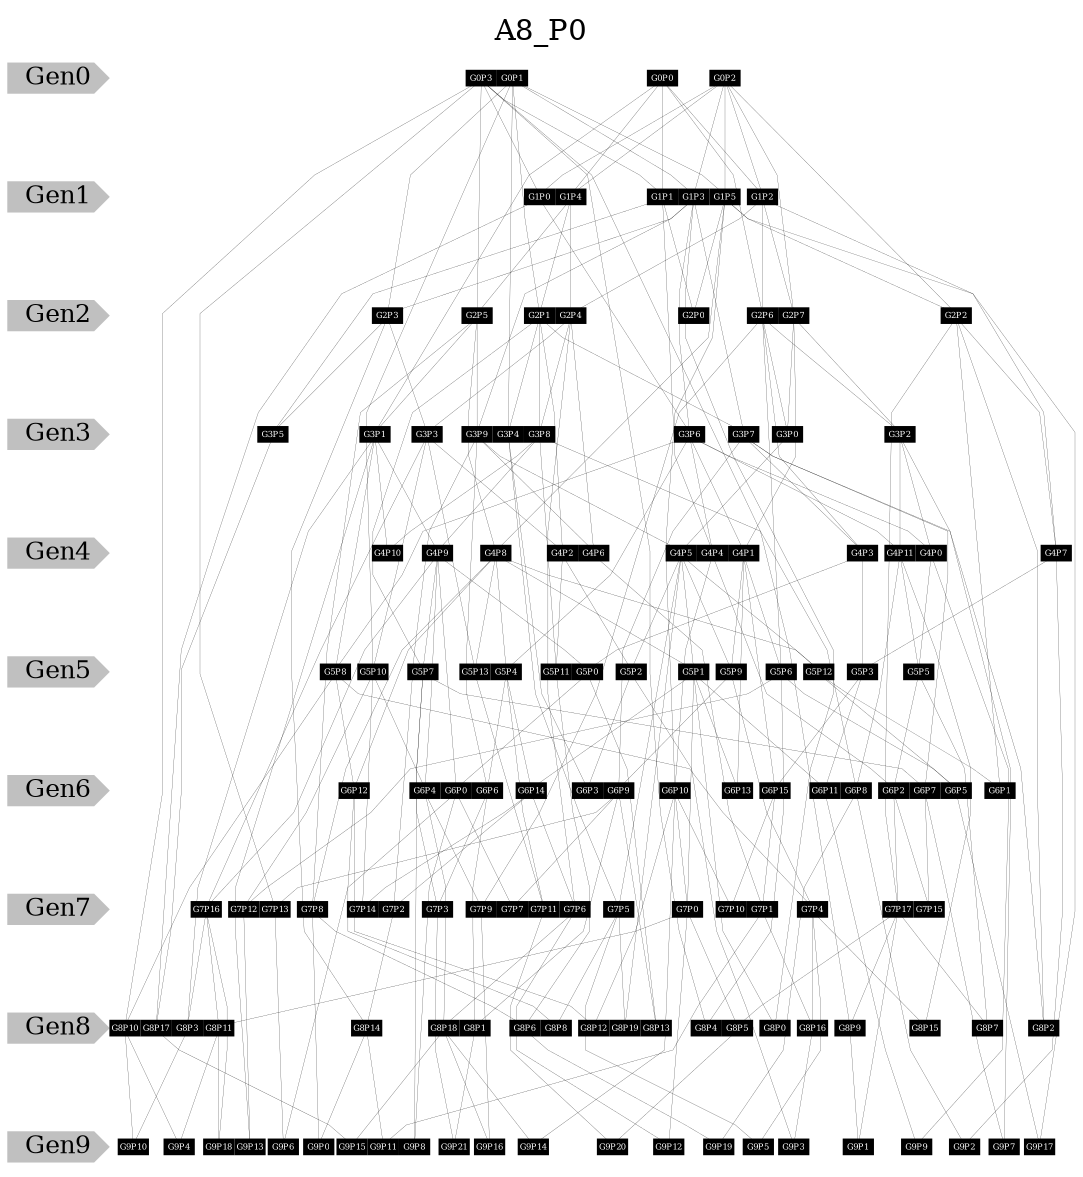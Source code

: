 graph A8_P0 {
    label = A8_P0;
    labelloc=tp; rankdir=TD;graph [splines=polyline, nodesep=0.01, ranksep=0.5];node[color=black style=filled shape=box fontcolor=white fixedsize=true width=.2 height=.1 fontsize=4];edge[penwidth=.1];
    subgraph Generations {
        node[color=grey style=filled fontsize=12 shape=cds fontcolor=black fixedsize=false];edge[style=invis]
        Gen0 -- Gen1 -- Gen2 -- Gen3 -- Gen4 -- Gen5 -- Gen6 -- Gen7 -- Gen8 -- Gen9;
    }
    {rank=same;Gen0;G0P0;G0P1;G0P2;G0P3;}
    {rank=same;Gen1;G1P0;G1P1;G1P2;G1P3;G1P4;G1P5;}
    {rank=same;Gen2;G2P0;G2P1;G2P2;G2P3;G2P4;G2P5;G2P6;G2P7;}
    {rank=same;Gen3;G3P0;G3P1;G3P2;G3P3;G3P4;G3P5;G3P6;G3P7;G3P8;G3P9;}
    {rank=same;Gen4;G4P0;G4P1;G4P2;G4P3;G4P4;G4P5;G4P6;G4P7;G4P8;G4P9;G4P10;G4P11;}
    {rank=same;Gen5;G5P0;G5P1;G5P2;G5P3;G5P4;G5P5;G5P6;G5P7;G5P8;G5P9;G5P10;G5P11;G5P12;G5P13;}
    {rank=same;Gen6;G6P0;G6P1;G6P2;G6P3;G6P4;G6P5;G6P6;G6P7;G6P8;G6P9;G6P10;G6P11;G6P12;G6P13;G6P14;G6P15;}
    {rank=same;Gen7;G7P0;G7P1;G7P2;G7P3;G7P4;G7P5;G7P6;G7P7;G7P8;G7P9;G7P10;G7P11;G7P12;G7P13;G7P14;G7P15;G7P16;G7P17;}
    {rank=same;Gen8;G8P0;G8P1;G8P2;G8P3;G8P4;G8P5;G8P6;G8P7;G8P8;G8P9;G8P10;G8P11;G8P12;G8P13;G8P14;G8P15;G8P16;G8P17;G8P18;G8P19;}
    {rank=same;Gen9;G9P0;G9P1;G9P2;G9P3;G9P4;G9P5;G9P6;G9P7;G9P8;G9P9;G9P10;G9P11;G9P12;G9P13;G9P14;G9P15;G9P16;G9P17;G9P18;G9P19;G9P20;G9P21;}
    G0P0 -- G1P1;
    G0P0 -- G1P2;
    G0P0 -- G1P4;
    G0P0 -- G2P6;
    G0P0 -- G3P1;
    G0P1 -- G1P3;
    G0P1 -- G1P5;
    G0P1 -- G2P1;
    G0P1 -- G2P3;
    G0P1 -- G3P4;
    G0P1 -- G5P10;
    G0P2 -- G1P0;
    G0P2 -- G1P2;
    G0P2 -- G1P3;
    G0P2 -- G1P4;
    G0P2 -- G1P5;
    G0P2 -- G2P2;
    G0P2 -- G2P7;
    G0P3 -- G1P0;
    G0P3 -- G1P1;
    G0P3 -- G2P5;
    G0P3 -- G7P13;
    G0P3 -- G8P4;
    G0P3 -- G8P9;
    G0P3 -- G8P10;
    G1P0 -- G3P6;
    G1P0 -- G8P17;
    G1P1 -- G2P0;
    G1P1 -- G3P5;
    G1P1 -- G4P4;
    G1P2 -- G2P4;
    G1P2 -- G2P6;
    G1P2 -- G2P7;
    G1P2 -- G4P7;
    G1P3 -- G2P3;
    G1P3 -- G3P6;
    G1P3 -- G3P7;
    G1P3 -- G3P9;
    G1P3 -- G8P0;
    G1P4 -- G2P1;
    G1P4 -- G2P4;
    G1P4 -- G2P5;
    G1P5 -- G2P0;
    G1P5 -- G2P2;
    G1P5 -- G4P8;
    G1P5 -- G6P10;
    G1P5 -- G9P17;
    G2P1 -- G3P4;
    G2P1 -- G3P7;
    G2P1 -- G3P8;
    G2P1 -- G4P2;
    G2P1 -- G5P7;
    G2P2 -- G4P7;
    G2P2 -- G6P1;
    G2P2 -- G7P17;
    G2P2 -- G8P2;
    G2P3 -- G3P3;
    G2P3 -- G3P5;
    G2P3 -- G8P14;
    G2P4 -- G3P3;
    G2P4 -- G3P8;
    G2P4 -- G4P6;
    G2P4 -- G7P6;
    G2P5 -- G3P1;
    G2P5 -- G3P9;
    G2P5 -- G4P8;
    G2P5 -- G7P8;
    G2P6 -- G3P0;
    G2P6 -- G3P2;
    G2P6 -- G4P3;
    G2P6 -- G5P6;
    G2P6 -- G7P9;
    G2P7 -- G3P0;
    G2P7 -- G3P2;
    G2P7 -- G4P1;
    G3P0 -- G4P5;
    G3P1 -- G4P9;
    G3P1 -- G4P10;
    G3P1 -- G5P8;
    G3P1 -- G8P3;
    G3P1 -- G9P13;
    G3P2 -- G4P0;
    G3P2 -- G4P11;
    G3P2 -- G9P7;
    G3P3 -- G4P2;
    G3P3 -- G5P10;
    G3P3 -- G5P13;
    G3P3 -- G7P16;
    G3P4 -- G6P3;
    G3P4 -- G7P5;
    G3P5 -- G8P17;
    G3P6 -- G4P0;
    G3P6 -- G4P1;
    G3P6 -- G4P4;
    G3P6 -- G4P11;
    G3P6 -- G5P4;
    G3P6 -- G5P8;
    G3P7 -- G4P3;
    G3P7 -- G6P7;
    G3P7 -- G6P9;
    G3P7 -- G8P2;
    G3P8 -- G4P9;
    G3P8 -- G4P10;
    G3P8 -- G5P11;
    G3P8 -- G6P8;
    G3P9 -- G4P5;
    G3P9 -- G4P6;
    G3P9 -- G6P6;
    G3P9 -- G7P2;
    G4P0 -- G5P5;
    G4P0 -- G9P9;
    G4P1 -- G5P6;
    G4P1 -- G5P9;
    G4P1 -- G6P13;
    G4P1 -- G6P15;
    G4P2 -- G5P2;
    G4P2 -- G5P11;
    G4P3 -- G5P0;
    G4P3 -- G5P3;
    G4P4 -- G6P2;
    G4P4 -- G6P10;
    G4P5 -- G5P1;
    G4P5 -- G5P2;
    G4P5 -- G5P9;
    G4P5 -- G5P12;
    G4P5 -- G7P5;
    G4P5 -- G8P19;
    G4P6 -- G7P1;
    G4P7 -- G5P3;
    G4P7 -- G9P2;
    G4P8 -- G5P1;
    G4P8 -- G5P4;
    G4P8 -- G5P12;
    G4P8 -- G5P13;
    G4P8 -- G6P12;
    G4P8 -- G7P8;
    G4P9 -- G5P0;
    G4P9 -- G5P7;
    G4P9 -- G6P0;
    G4P9 -- G6P4;
    G4P9 -- G7P16;
    G4P11 -- G5P5;
    G4P11 -- G6P8;
    G4P11 -- G8P15;
    G5P0 -- G6P0;
    G5P0 -- G8P13;
    G5P1 -- G6P11;
    G5P1 -- G6P13;
    G5P1 -- G6P14;
    G5P1 -- G7P0;
    G5P1 -- G8P0;
    G5P2 -- G6P3;
    G5P2 -- G9P3;
    G5P3 -- G6P11;
    G5P3 -- G6P15;
    G5P4 -- G6P6;
    G5P4 -- G6P14;
    G5P4 -- G7P11;
    G5P5 -- G6P2;
    G5P5 -- G8P7;
    G5P6 -- G6P5;
    G5P6 -- G7P12;
    G5P6 -- G8P4;
    G5P7 -- G6P7;
    G5P7 -- G7P3;
    G5P7 -- G9P8;
    G5P8 -- G6P12;
    G5P8 -- G7P4;
    G5P8 -- G8P10;
    G5P9 -- G6P9;
    G5P9 -- G7P4;
    G5P10 -- G6P4;
    G5P10 -- G7P12;
    G5P10 -- G7P14;
    G5P11 -- G8P6;
    G5P12 -- G6P1;
    G5P12 -- G6P5;
    G5P13 -- G7P11;
    G6P0 -- G7P7;
    G6P0 -- G9P6;
    G6P0 -- G9P8;
    G6P2 -- G7P15;
    G6P2 -- G7P17;
    G6P4 -- G7P9;
    G6P4 -- G8P18;
    G6P5 -- G9P17;
    G6P6 -- G7P3;
    G6P6 -- G8P1;
    G6P7 -- G7P15;
    G6P7 -- G9P7;
    G6P8 -- G9P2;
    G6P8 -- G9P19;
    G6P9 -- G7P7;
    G6P9 -- G7P13;
    G6P9 -- G8P1;
    G6P9 -- G8P13;
    G6P10 -- G7P0;
    G6P10 -- G7P10;
    G6P10 -- G8P12;
    G6P10 -- G9P14;
    G6P11 -- G9P9;
    G6P12 -- G8P8;
    G6P12 -- G8P12;
    G6P14 -- G7P2;
    G6P14 -- G7P6;
    G6P14 -- G7P14;
    G6P15 -- G7P1;
    G6P15 -- G7P10;
    G7P0 -- G8P5;
    G7P0 -- G8P11;
    G7P0 -- G9P12;
    G7P1 -- G8P16;
    G7P1 -- G9P11;
    G7P2 -- G8P14;
    G7P3 -- G9P21;
    G7P4 -- G8P15;
    G7P4 -- G8P16;
    G7P4 -- G9P5;
    G7P5 -- G8P8;
    G7P5 -- G8P19;
    G7P5 -- G9P5;
    G7P6 -- G8P18;
    G7P6 -- G9P12;
    G7P8 -- G8P6;
    G7P8 -- G9P0;
    G7P9 -- G9P16;
    G7P11 -- G9P20;
    G7P12 -- G9P13;
    G7P13 -- G9P6;
    G7P16 -- G8P3;
    G7P16 -- G8P11;
    G7P16 -- G9P18;
    G7P17 -- G8P5;
    G7P17 -- G8P7;
    G7P17 -- G8P9;
    G7P17 -- G9P1;
    G8P1 -- G9P21;
    G8P3 -- G9P10;
    G8P5 -- G9P20;
    G8P6 -- G9P19;
    G8P9 -- G9P1;
    G8P10 -- G9P4;
    G8P10 -- G9P10;
    G8P11 -- G9P4;
    G8P11 -- G9P18;
    G8P14 -- G9P0;
    G8P14 -- G9P11;
    G8P16 -- G9P3;
    G8P17 -- G9P15;
    G8P18 -- G9P14;
    G8P18 -- G9P15;
    G8P18 -- G9P16;
}
